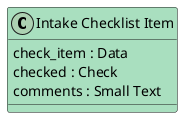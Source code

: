 @startuml
class "Intake Checklist Item" #A9DFBF {
  check_item : Data
  checked : Check
  comments : Small Text
}
@enduml